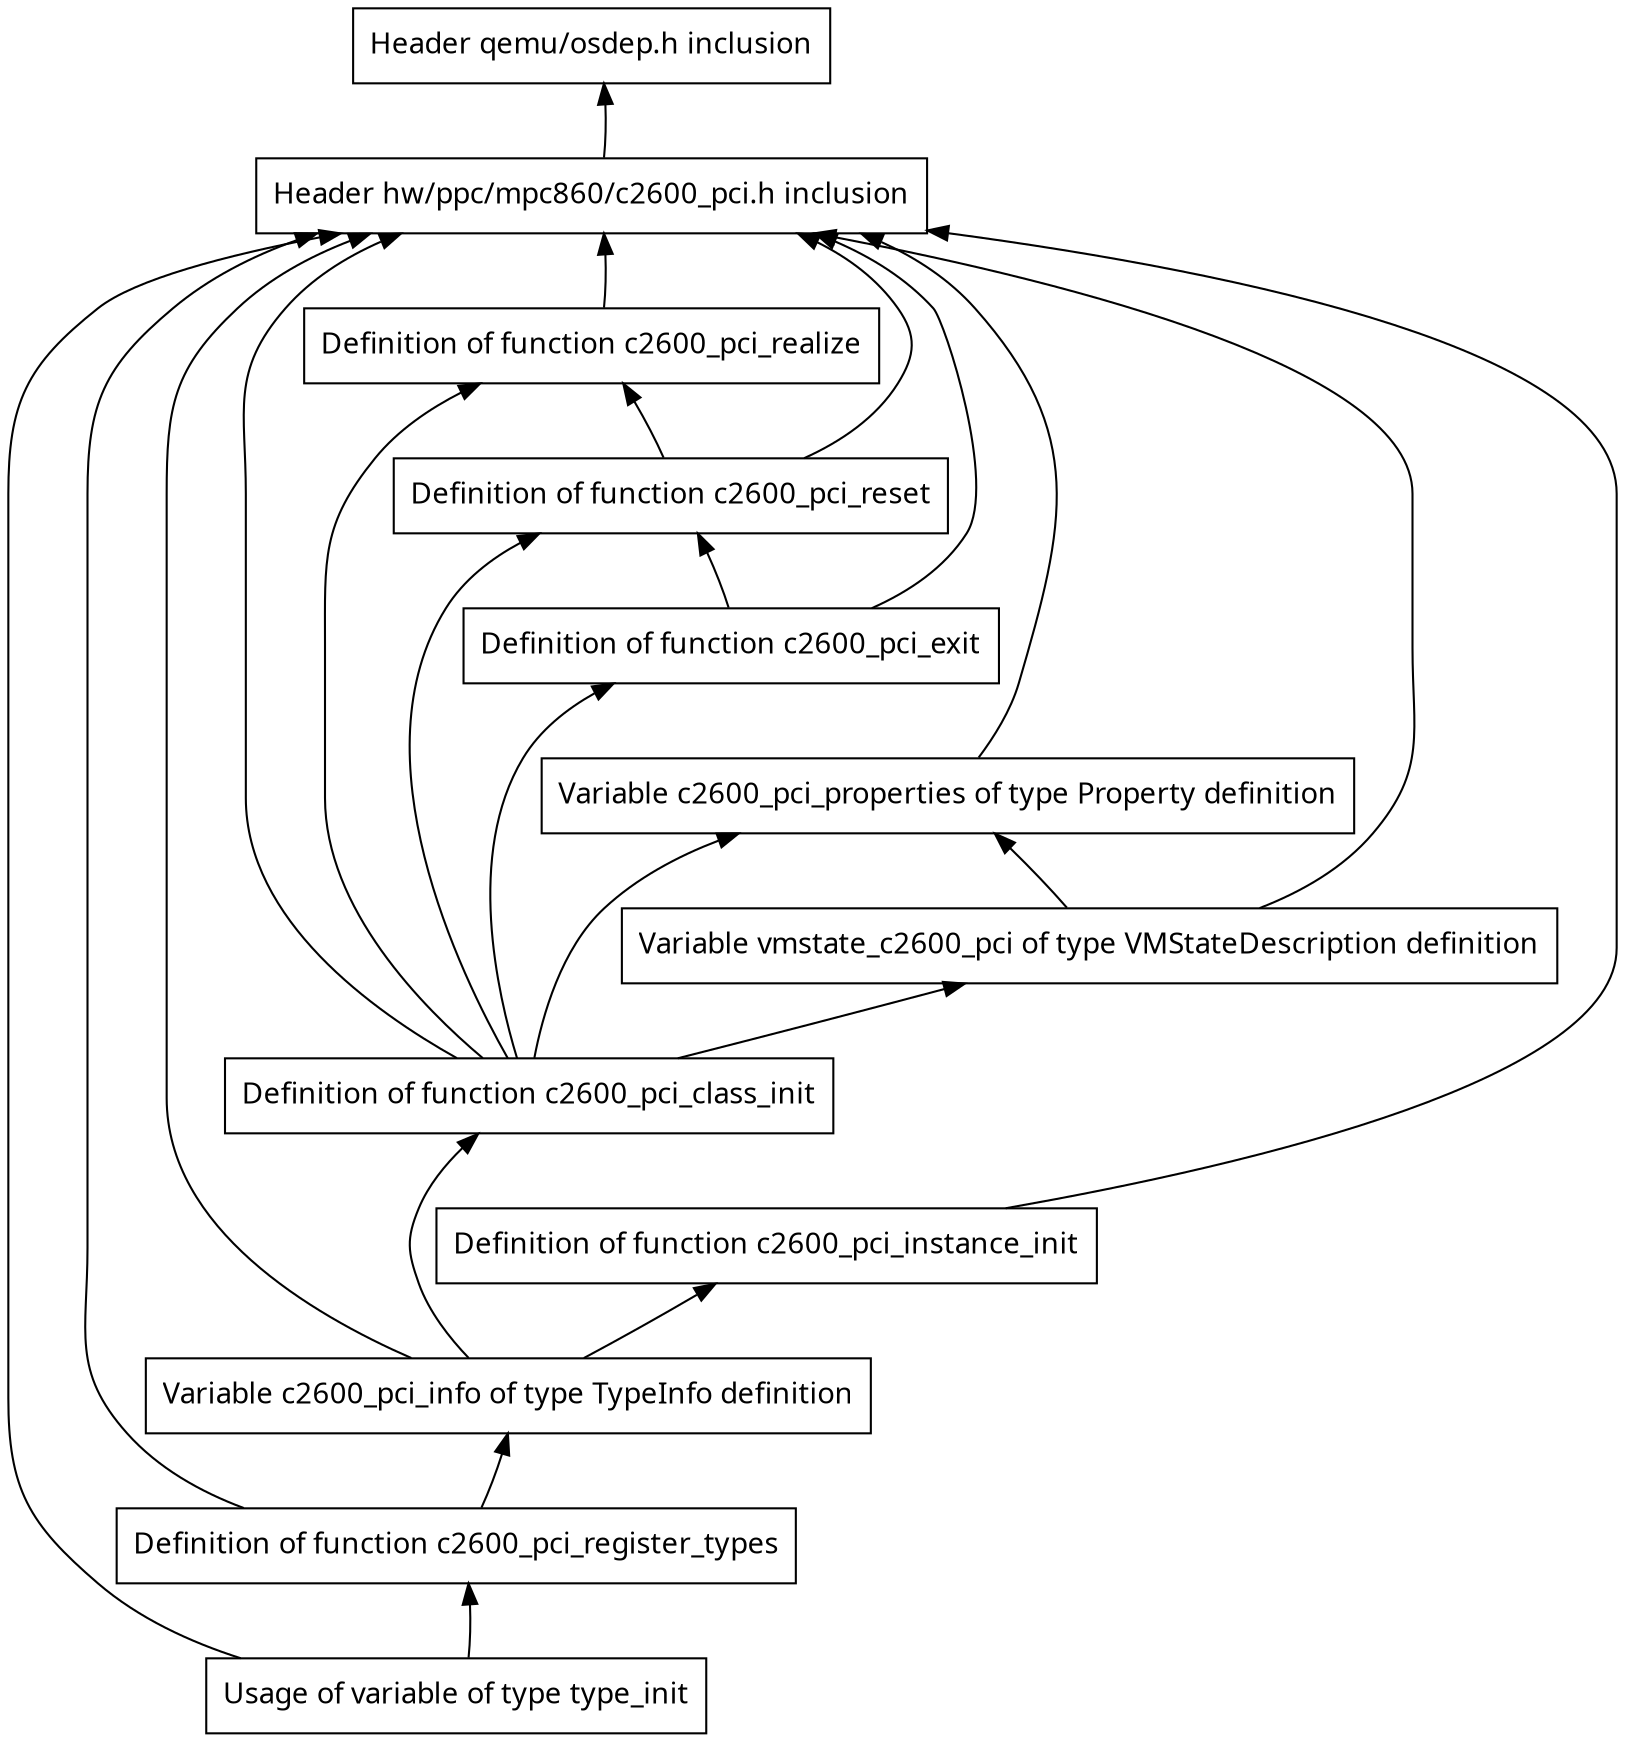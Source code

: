 digraph Chunks {
    rankdir=BT;
    node [shape=polygon fontname=Momospace]
    edge [style=filled]

    /* Chunks */

    ch_0 [label="Header qemu/osdep.h inclusion"]

    ch_1 [label="Header hw/ppc/mpc860/c2600_pci.h inclusion"]

    ch_1 -> ch_0 [style=invis]
        /* References */
        ch_1 -> ch_0

    ch_2 [label="Definition of function c2600_pci_realize"]

    ch_2 -> ch_1 [style=invis]
        /* References */
        ch_2 -> ch_1

    ch_3 [label="Definition of function c2600_pci_reset"]

    ch_3 -> ch_2 [style=invis]
        /* References */
        ch_3 -> ch_2
        ch_3 -> ch_1

    ch_4 [label="Definition of function c2600_pci_exit"]

    ch_4 -> ch_3 [style=invis]
        /* References */
        ch_4 -> ch_3
        ch_4 -> ch_1

    ch_5 [label="Variable c2600_pci_properties of type Property definition"]

    ch_5 -> ch_4 [style=invis]
        /* References */
        ch_5 -> ch_1

    ch_6 [label="Variable vmstate_c2600_pci of type VMStateDescription definition"]

    ch_6 -> ch_5 [style=invis]
        /* References */
        ch_6 -> ch_5
        ch_6 -> ch_1

    ch_7 [label="Definition of function c2600_pci_class_init"]

    ch_7 -> ch_6 [style=invis]
        /* References */
        ch_7 -> ch_3
        ch_7 -> ch_5
        ch_7 -> ch_1
        ch_7 -> ch_4
        ch_7 -> ch_2
        ch_7 -> ch_6

    ch_8 [label="Definition of function c2600_pci_instance_init"]

    ch_8 -> ch_7 [style=invis]
        /* References */
        ch_8 -> ch_1

    ch_9 [label="Variable c2600_pci_info of type TypeInfo definition"]

    ch_9 -> ch_8 [style=invis]
        /* References */
        ch_9 -> ch_1
        ch_9 -> ch_7
        ch_9 -> ch_8

    ch_10 [label="Definition of function c2600_pci_register_types"]

    ch_10 -> ch_9 [style=invis]
        /* References */
        ch_10 -> ch_1
        ch_10 -> ch_9

    ch_11 [label="Usage of variable of type type_init"]

    ch_11 -> ch_10 [style=invis]
        /* References */
        ch_11 -> ch_10
        ch_11 -> ch_1
}
